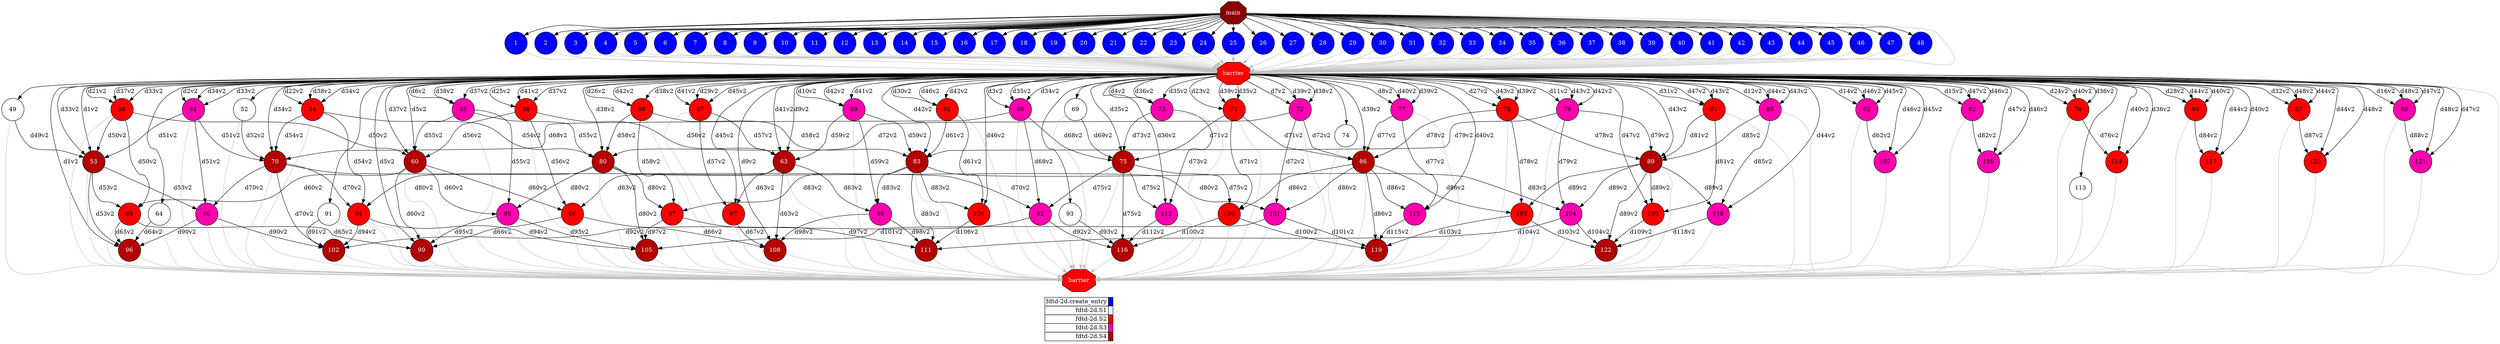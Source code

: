 digraph {
  rankdir=TB;
  labeljust="l";
  compound= true;
  subgraph dependence_graph {
    ranksep=0.20;
    node[height=0.75];

Synchro0[label="main", shape=octagon, style=filled fillcolor="#8B0000" fontcolor="#FFFFFF"];
1[shape=circle, style=filled fillcolor="#0000ff" fontcolor="#ffffff"];
Synchro0 -> 1;
2[shape=circle, style=filled fillcolor="#0000ff" fontcolor="#ffffff"];
Synchro0 -> 2;
3[shape=circle, style=filled fillcolor="#0000ff" fontcolor="#ffffff"];
Synchro0 -> 3;
4[shape=circle, style=filled fillcolor="#0000ff" fontcolor="#ffffff"];
Synchro0 -> 4;
5[shape=circle, style=filled fillcolor="#0000ff" fontcolor="#ffffff"];
Synchro0 -> 5;
6[shape=circle, style=filled fillcolor="#0000ff" fontcolor="#ffffff"];
Synchro0 -> 6;
7[shape=circle, style=filled fillcolor="#0000ff" fontcolor="#ffffff"];
Synchro0 -> 7;
8[shape=circle, style=filled fillcolor="#0000ff" fontcolor="#ffffff"];
Synchro0 -> 8;
9[shape=circle, style=filled fillcolor="#0000ff" fontcolor="#ffffff"];
Synchro0 -> 9;
10[shape=circle, style=filled fillcolor="#0000ff" fontcolor="#ffffff"];
Synchro0 -> 10;
11[shape=circle, style=filled fillcolor="#0000ff" fontcolor="#ffffff"];
Synchro0 -> 11;
12[shape=circle, style=filled fillcolor="#0000ff" fontcolor="#ffffff"];
Synchro0 -> 12;
13[shape=circle, style=filled fillcolor="#0000ff" fontcolor="#ffffff"];
Synchro0 -> 13;
14[shape=circle, style=filled fillcolor="#0000ff" fontcolor="#ffffff"];
Synchro0 -> 14;
15[shape=circle, style=filled fillcolor="#0000ff" fontcolor="#ffffff"];
Synchro0 -> 15;
16[shape=circle, style=filled fillcolor="#0000ff" fontcolor="#ffffff"];
Synchro0 -> 16;
17[shape=circle, style=filled fillcolor="#0000ff" fontcolor="#ffffff"];
Synchro0 -> 17;
18[shape=circle, style=filled fillcolor="#0000ff" fontcolor="#ffffff"];
Synchro0 -> 18;
19[shape=circle, style=filled fillcolor="#0000ff" fontcolor="#ffffff"];
Synchro0 -> 19;
20[shape=circle, style=filled fillcolor="#0000ff" fontcolor="#ffffff"];
Synchro0 -> 20;
21[shape=circle, style=filled fillcolor="#0000ff" fontcolor="#ffffff"];
Synchro0 -> 21;
22[shape=circle, style=filled fillcolor="#0000ff" fontcolor="#ffffff"];
Synchro0 -> 22;
23[shape=circle, style=filled fillcolor="#0000ff" fontcolor="#ffffff"];
Synchro0 -> 23;
24[shape=circle, style=filled fillcolor="#0000ff" fontcolor="#ffffff"];
Synchro0 -> 24;
25[shape=circle, style=filled fillcolor="#0000ff" fontcolor="#ffffff"];
Synchro0 -> 25;
26[shape=circle, style=filled fillcolor="#0000ff" fontcolor="#ffffff"];
Synchro0 -> 26;
27[shape=circle, style=filled fillcolor="#0000ff" fontcolor="#ffffff"];
Synchro0 -> 27;
28[shape=circle, style=filled fillcolor="#0000ff" fontcolor="#ffffff"];
Synchro0 -> 28;
29[shape=circle, style=filled fillcolor="#0000ff" fontcolor="#ffffff"];
Synchro0 -> 29;
30[shape=circle, style=filled fillcolor="#0000ff" fontcolor="#ffffff"];
Synchro0 -> 30;
31[shape=circle, style=filled fillcolor="#0000ff" fontcolor="#ffffff"];
Synchro0 -> 31;
32[shape=circle, style=filled fillcolor="#0000ff" fontcolor="#ffffff"];
Synchro0 -> 32;
33[shape=circle, style=filled fillcolor="#0000ff" fontcolor="#ffffff"];
Synchro0 -> 33;
34[shape=circle, style=filled fillcolor="#0000ff" fontcolor="#ffffff"];
Synchro0 -> 34;
35[shape=circle, style=filled fillcolor="#0000ff" fontcolor="#ffffff"];
Synchro0 -> 35;
36[shape=circle, style=filled fillcolor="#0000ff" fontcolor="#ffffff"];
Synchro0 -> 36;
37[shape=circle, style=filled fillcolor="#0000ff" fontcolor="#ffffff"];
Synchro0 -> 37;
38[shape=circle, style=filled fillcolor="#0000ff" fontcolor="#ffffff"];
Synchro0 -> 38;
39[shape=circle, style=filled fillcolor="#0000ff" fontcolor="#ffffff"];
Synchro0 -> 39;
40[shape=circle, style=filled fillcolor="#0000ff" fontcolor="#ffffff"];
Synchro0 -> 40;
41[shape=circle, style=filled fillcolor="#0000ff" fontcolor="#ffffff"];
Synchro0 -> 41;
42[shape=circle, style=filled fillcolor="#0000ff" fontcolor="#ffffff"];
Synchro0 -> 42;
43[shape=circle, style=filled fillcolor="#0000ff" fontcolor="#ffffff"];
Synchro0 -> 43;
44[shape=circle, style=filled fillcolor="#0000ff" fontcolor="#ffffff"];
Synchro0 -> 44;
45[shape=circle, style=filled fillcolor="#0000ff" fontcolor="#ffffff"];
Synchro0 -> 45;
46[shape=circle, style=filled fillcolor="#0000ff" fontcolor="#ffffff"];
Synchro0 -> 46;
47[shape=circle, style=filled fillcolor="#0000ff" fontcolor="#ffffff"];
Synchro0 -> 47;
48[shape=circle, style=filled fillcolor="#0000ff" fontcolor="#ffffff"];
Synchro0 -> 48;
Synchro1[label="barrier", shape=octagon, style=filled fillcolor="#ff0000" fontcolor="#FFFFFF"];
Synchro0 -> Synchro1 [color=grey];
45 -> Synchro1 [color=grey];
46 -> Synchro1 [color=grey];
47 -> Synchro1 [color=grey];
21 -> Synchro1 [color=grey];
39 -> Synchro1 [color=grey];
33 -> Synchro1 [color=grey];
27 -> Synchro1 [color=grey];
36 -> Synchro1 [color=grey];
19 -> Synchro1 [color=grey];
28 -> Synchro1 [color=grey];
10 -> Synchro1 [color=grey];
35 -> Synchro1 [color=grey];
32 -> Synchro1 [color=grey];
41 -> Synchro1 [color=grey];
44 -> Synchro1 [color=grey];
11 -> Synchro1 [color=grey];
15 -> Synchro1 [color=grey];
24 -> Synchro1 [color=grey];
48 -> Synchro1 [color=grey];
5 -> Synchro1 [color=grey];
38 -> Synchro1 [color=grey];
23 -> Synchro1 [color=grey];
30 -> Synchro1 [color=grey];
31 -> Synchro1 [color=grey];
37 -> Synchro1 [color=grey];
18 -> Synchro1 [color=grey];
34 -> Synchro1 [color=grey];
17 -> Synchro1 [color=grey];
25 -> Synchro1 [color=grey];
40 -> Synchro1 [color=grey];
13 -> Synchro1 [color=grey];
7 -> Synchro1 [color=grey];
29 -> Synchro1 [color=grey];
6 -> Synchro1 [color=grey];
20 -> Synchro1 [color=grey];
42 -> Synchro1 [color=grey];
26 -> Synchro1 [color=grey];
4 -> Synchro1 [color=grey];
16 -> Synchro1 [color=grey];
43 -> Synchro1 [color=grey];
2 -> Synchro1 [color=grey];
9 -> Synchro1 [color=grey];
22 -> Synchro1 [color=grey];
12 -> Synchro1 [color=grey];
3 -> Synchro1 [color=grey];
8 -> Synchro1 [color=grey];
14 -> Synchro1 [color=grey];
1 -> Synchro1 [color=grey];
49[shape=circle, style=filled fillcolor="#ffffff" fontcolor="#000000"];
Synchro1 -> 49;
50[shape=circle, style=filled fillcolor="#ff0000" fontcolor="#000000"];
Synchro1 -> 50 [label="d21v2"];
Synchro1 -> 50 [label="d37v2"];
Synchro1 -> 50 [label="d33v2"];
51[shape=circle, style=filled fillcolor="#ff00ae" fontcolor="#000000"];
Synchro1 -> 51 [label="d2v2"];
Synchro1 -> 51 [label="d34v2"];
Synchro1 -> 51 [label="d33v2"];
52[shape=circle, style=filled fillcolor="#ffffff" fontcolor="#000000"];
Synchro1 -> 52;
53[shape=circle, style=filled fillcolor="#b30000" fontcolor="#ffffff"];
Synchro1 -> 53 [label="d33v2"];
51 -> 53 [label="d51v2"];
Synchro1 -> 53 [label="d1v2"];
50 -> 53 [label="d50v2"];
49 -> 53 [label="d49v2"];
54[shape=circle, style=filled fillcolor="#ff0000" fontcolor="#000000"];
Synchro1 -> 54 [label="d22v2"];
Synchro1 -> 54 [label="d38v2"];
Synchro1 -> 54 [label="d34v2"];
55[shape=circle, style=filled fillcolor="#ff00ae" fontcolor="#000000"];
Synchro1 -> 55 [label="d6v2"];
Synchro1 -> 55 [label="d38v2"];
Synchro1 -> 55 [label="d37v2"];
56[shape=circle, style=filled fillcolor="#ff0000" fontcolor="#000000"];
Synchro1 -> 56 [label="d25v2"];
Synchro1 -> 56 [label="d41v2"];
Synchro1 -> 56 [label="d37v2"];
57[shape=circle, style=filled fillcolor="#ff0000" fontcolor="#000000"];
Synchro1 -> 57 [label="d29v2"];
Synchro1 -> 57 [label="d45v2"];
Synchro1 -> 57 [label="d41v2"];
58[shape=circle, style=filled fillcolor="#ff0000" fontcolor="#000000"];
Synchro1 -> 58 [label="d26v2"];
Synchro1 -> 58 [label="d42v2"];
Synchro1 -> 58 [label="d38v2"];
59[shape=circle, style=filled fillcolor="#ff00ae" fontcolor="#000000"];
Synchro1 -> 59 [label="d10v2"];
Synchro1 -> 59 [label="d42v2"];
Synchro1 -> 59 [label="d41v2"];
60[shape=circle, style=filled fillcolor="#b30000" fontcolor="#ffffff"];
Synchro1 -> 60 [label="d37v2"];
55 -> 60 [label="d55v2"];
Synchro1 -> 60 [label="d5v2"];
56 -> 60 [label="d56v2"];
50 -> 60 [label="d50v2"];
61[shape=circle, style=filled fillcolor="#ff0000" fontcolor="#000000"];
Synchro1 -> 61 [label="d30v2"];
Synchro1 -> 61 [label="d46v2"];
Synchro1 -> 61 [label="d42v2"];
62[shape=circle, style=filled fillcolor="#ff00ae" fontcolor="#000000"];
Synchro1 -> 62 [label="d14v2"];
Synchro1 -> 62 [label="d46v2"];
Synchro1 -> 62 [label="d45v2"];
63[shape=circle, style=filled fillcolor="#b30000" fontcolor="#ffffff"];
Synchro1 -> 63 [label="d41v2"];
59 -> 63 [label="d59v2"];
Synchro1 -> 63 [label="d9v2"];
57 -> 63 [label="d57v2"];
56 -> 63 [label="d56v2"];
64[shape=circle, style=filled fillcolor="#ffffff" fontcolor="#000000"];
Synchro1 -> 64;
65[shape=circle, style=filled fillcolor="#ff0000" fontcolor="#000000"];
50 -> 65 [label="d50v2"];
60 -> 65 [label="d60v2"];
53 -> 65 [label="d53v2"];
66[shape=circle, style=filled fillcolor="#ff0000" fontcolor="#000000"];
56 -> 66 [label="d56v2"];
63 -> 66 [label="d63v2"];
60 -> 66 [label="d60v2"];
67[shape=circle, style=filled fillcolor="#ff0000" fontcolor="#000000"];
57 -> 67 [label="d57v2"];
Synchro1 -> 67 [label="d45v2"];
63 -> 67 [label="d63v2"];
68[shape=circle, style=filled fillcolor="#ff00ae" fontcolor="#000000"];
Synchro1 -> 68 [label="d3v2"];
Synchro1 -> 68 [label="d35v2"];
Synchro1 -> 68 [label="d34v2"];
69[shape=circle, style=filled fillcolor="#ffffff" fontcolor="#000000"];
Synchro1 -> 69;
70[shape=circle, style=filled fillcolor="#b30000" fontcolor="#ffffff"];
Synchro1 -> 70 [label="d34v2"];
68 -> 70 [label="d68v2"];
51 -> 70 [label="d51v2"];
54 -> 70 [label="d54v2"];
52 -> 70 [label="d52v2"];
71[shape=circle, style=filled fillcolor="#ff0000" fontcolor="#000000"];
Synchro1 -> 71 [label="d23v2"];
Synchro1 -> 71 [label="d39v2"];
Synchro1 -> 71 [label="d35v2"];
72[shape=circle, style=filled fillcolor="#ff00ae" fontcolor="#000000"];
Synchro1 -> 72 [label="d7v2"];
Synchro1 -> 72 [label="d39v2"];
Synchro1 -> 72 [label="d38v2"];
73[shape=circle, style=filled fillcolor="#ff00ae" fontcolor="#000000"];
Synchro1 -> 73 [label="d4v2"];
Synchro1 -> 73 [label="d36v2"];
Synchro1 -> 73 [label="d35v2"];
74[shape=circle, style=filled fillcolor="#ffffff" fontcolor="#000000"];
Synchro1 -> 74;
75[shape=circle, style=filled fillcolor="#b30000" fontcolor="#ffffff"];
Synchro1 -> 75 [label="d35v2"];
73 -> 75 [label="d73v2"];
68 -> 75 [label="d68v2"];
71 -> 75 [label="d71v2"];
69 -> 75 [label="d69v2"];
76[shape=circle, style=filled fillcolor="#ff0000" fontcolor="#000000"];
Synchro1 -> 76 [label="d24v2"];
Synchro1 -> 76 [label="d40v2"];
Synchro1 -> 76 [label="d36v2"];
77[shape=circle, style=filled fillcolor="#ff00ae" fontcolor="#000000"];
Synchro1 -> 77 [label="d8v2"];
Synchro1 -> 77 [label="d40v2"];
Synchro1 -> 77 [label="d39v2"];
78[shape=circle, style=filled fillcolor="#ff0000" fontcolor="#000000"];
Synchro1 -> 78 [label="d27v2"];
Synchro1 -> 78 [label="d43v2"];
Synchro1 -> 78 [label="d39v2"];
79[shape=circle, style=filled fillcolor="#ff00ae" fontcolor="#000000"];
Synchro1 -> 79 [label="d11v2"];
Synchro1 -> 79 [label="d43v2"];
Synchro1 -> 79 [label="d42v2"];
80[shape=circle, style=filled fillcolor="#b30000" fontcolor="#ffffff"];
Synchro1 -> 80 [label="d38v2"];
72 -> 80 [label="d72v2"];
55 -> 80 [label="d55v2"];
58 -> 80 [label="d58v2"];
54 -> 80 [label="d54v2"];
81[shape=circle, style=filled fillcolor="#ff0000" fontcolor="#000000"];
Synchro1 -> 81 [label="d31v2"];
Synchro1 -> 81 [label="d47v2"];
Synchro1 -> 81 [label="d43v2"];
82[shape=circle, style=filled fillcolor="#ff00ae" fontcolor="#000000"];
Synchro1 -> 82 [label="d15v2"];
Synchro1 -> 82 [label="d47v2"];
Synchro1 -> 82 [label="d46v2"];
83[shape=circle, style=filled fillcolor="#b30000" fontcolor="#ffffff"];
Synchro1 -> 83 [label="d42v2"];
79 -> 83 [label="d79v2"];
59 -> 83 [label="d59v2"];
61 -> 83 [label="d61v2"];
58 -> 83 [label="d58v2"];
84[shape=circle, style=filled fillcolor="#ff0000" fontcolor="#000000"];
Synchro1 -> 84 [label="d28v2"];
Synchro1 -> 84 [label="d44v2"];
Synchro1 -> 84 [label="d40v2"];
85[shape=circle, style=filled fillcolor="#ff00ae" fontcolor="#000000"];
Synchro1 -> 85 [label="d12v2"];
Synchro1 -> 85 [label="d44v2"];
Synchro1 -> 85 [label="d43v2"];
86[shape=circle, style=filled fillcolor="#b30000" fontcolor="#ffffff"];
Synchro1 -> 86 [label="d39v2"];
77 -> 86 [label="d77v2"];
72 -> 86 [label="d72v2"];
78 -> 86 [label="d78v2"];
71 -> 86 [label="d71v2"];
87[shape=circle, style=filled fillcolor="#ff0000" fontcolor="#000000"];
Synchro1 -> 87 [label="d32v2"];
Synchro1 -> 87 [label="d48v2"];
Synchro1 -> 87 [label="d44v2"];
88[shape=circle, style=filled fillcolor="#ff00ae" fontcolor="#000000"];
Synchro1 -> 88 [label="d16v2"];
Synchro1 -> 88 [label="d48v2"];
Synchro1 -> 88 [label="d47v2"];
89[shape=circle, style=filled fillcolor="#b30000" fontcolor="#ffffff"];
Synchro1 -> 89 [label="d43v2"];
85 -> 89 [label="d85v2"];
79 -> 89 [label="d79v2"];
81 -> 89 [label="d81v2"];
78 -> 89 [label="d78v2"];
90[shape=circle, style=filled fillcolor="#ff00ae" fontcolor="#000000"];
51 -> 90 [label="d51v2"];
70 -> 90 [label="d70v2"];
53 -> 90 [label="d53v2"];
91[shape=circle, style=filled fillcolor="#ffffff" fontcolor="#000000"];
Synchro1 -> 91;
92[shape=circle, style=filled fillcolor="#ff00ae" fontcolor="#000000"];
68 -> 92 [label="d68v2"];
75 -> 92 [label="d75v2"];
70 -> 92 [label="d70v2"];
93[shape=circle, style=filled fillcolor="#ffffff" fontcolor="#000000"];
Synchro1 -> 93;
94[shape=circle, style=filled fillcolor="#ff0000" fontcolor="#000000"];
54 -> 94 [label="d54v2"];
80 -> 94 [label="d80v2"];
70 -> 94 [label="d70v2"];
95[shape=circle, style=filled fillcolor="#ff00ae" fontcolor="#000000"];
55 -> 95 [label="d55v2"];
80 -> 95 [label="d80v2"];
60 -> 95 [label="d60v2"];
96[shape=circle, style=filled fillcolor="#b30000" fontcolor="#ffffff"];
53 -> 96 [label="d53v2"];
90 -> 96 [label="d90v2"];
Synchro1 -> 96 [label="d1v2"];
65 -> 96 [label="d65v2"];
64 -> 96 [label="d64v2"];
97[shape=circle, style=filled fillcolor="#ff0000" fontcolor="#000000"];
58 -> 97 [label="d58v2"];
83 -> 97 [label="d83v2"];
80 -> 97 [label="d80v2"];
98[shape=circle, style=filled fillcolor="#ff00ae" fontcolor="#000000"];
59 -> 98 [label="d59v2"];
83 -> 98 [label="d83v2"];
63 -> 98 [label="d63v2"];
99[shape=circle, style=filled fillcolor="#b30000" fontcolor="#ffffff"];
60 -> 99 [label="d60v2"];
95 -> 99 [label="d95v2"];
Synchro1 -> 99 [label="d5v2"];
66 -> 99 [label="d66v2"];
65 -> 99 [label="d65v2"];
100[shape=circle, style=filled fillcolor="#ff0000" fontcolor="#000000"];
71 -> 100 [label="d71v2"];
86 -> 100 [label="d86v2"];
75 -> 100 [label="d75v2"];
101[shape=circle, style=filled fillcolor="#ff00ae" fontcolor="#000000"];
72 -> 101 [label="d72v2"];
86 -> 101 [label="d86v2"];
80 -> 101 [label="d80v2"];
102[shape=circle, style=filled fillcolor="#b30000" fontcolor="#ffffff"];
70 -> 102 [label="d70v2"];
92 -> 102 [label="d92v2"];
90 -> 102 [label="d90v2"];
94 -> 102 [label="d94v2"];
91 -> 102 [label="d91v2"];
103[shape=circle, style=filled fillcolor="#ff0000" fontcolor="#000000"];
78 -> 103 [label="d78v2"];
89 -> 103 [label="d89v2"];
86 -> 103 [label="d86v2"];
104[shape=circle, style=filled fillcolor="#ff00ae" fontcolor="#000000"];
79 -> 104 [label="d79v2"];
89 -> 104 [label="d89v2"];
83 -> 104 [label="d83v2"];
105[shape=circle, style=filled fillcolor="#b30000" fontcolor="#ffffff"];
80 -> 105 [label="d80v2"];
101 -> 105 [label="d101v2"];
95 -> 105 [label="d95v2"];
97 -> 105 [label="d97v2"];
94 -> 105 [label="d94v2"];
106[shape=circle, style=filled fillcolor="#ff0000" fontcolor="#000000"];
61 -> 106 [label="d61v2"];
Synchro1 -> 106 [label="d46v2"];
83 -> 106 [label="d83v2"];
107[shape=circle, style=filled fillcolor="#ff00ae" fontcolor="#000000"];
62 -> 107 [label="d62v2"];
Synchro1 -> 107 [label="d46v2"];
Synchro1 -> 107 [label="d45v2"];
108[shape=circle, style=filled fillcolor="#b30000" fontcolor="#ffffff"];
63 -> 108 [label="d63v2"];
98 -> 108 [label="d98v2"];
Synchro1 -> 108 [label="d9v2"];
67 -> 108 [label="d67v2"];
66 -> 108 [label="d66v2"];
109[shape=circle, style=filled fillcolor="#ff0000" fontcolor="#000000"];
81 -> 109 [label="d81v2"];
Synchro1 -> 109 [label="d47v2"];
89 -> 109 [label="d89v2"];
110[shape=circle, style=filled fillcolor="#ff00ae" fontcolor="#000000"];
82 -> 110 [label="d82v2"];
Synchro1 -> 110 [label="d47v2"];
Synchro1 -> 110 [label="d46v2"];
111[shape=circle, style=filled fillcolor="#b30000" fontcolor="#ffffff"];
83 -> 111 [label="d83v2"];
104 -> 111 [label="d104v2"];
98 -> 111 [label="d98v2"];
106 -> 111 [label="d106v2"];
97 -> 111 [label="d97v2"];
112[shape=circle, style=filled fillcolor="#ff00ae" fontcolor="#000000"];
73 -> 112 [label="d73v2"];
Synchro1 -> 112 [label="d36v2"];
75 -> 112 [label="d75v2"];
113[shape=circle, style=filled fillcolor="#ffffff" fontcolor="#000000"];
Synchro1 -> 113;
114[shape=circle, style=filled fillcolor="#ff0000" fontcolor="#000000"];
76 -> 114 [label="d76v2"];
Synchro1 -> 114 [label="d40v2"];
Synchro1 -> 114 [label="d36v2"];
115[shape=circle, style=filled fillcolor="#ff00ae" fontcolor="#000000"];
77 -> 115 [label="d77v2"];
Synchro1 -> 115 [label="d40v2"];
86 -> 115 [label="d86v2"];
116[shape=circle, style=filled fillcolor="#b30000" fontcolor="#ffffff"];
75 -> 116 [label="d75v2"];
112 -> 116 [label="d112v2"];
92 -> 116 [label="d92v2"];
100 -> 116 [label="d100v2"];
93 -> 116 [label="d93v2"];
117[shape=circle, style=filled fillcolor="#ff0000" fontcolor="#000000"];
84 -> 117 [label="d84v2"];
Synchro1 -> 117 [label="d44v2"];
Synchro1 -> 117 [label="d40v2"];
118[shape=circle, style=filled fillcolor="#ff00ae" fontcolor="#000000"];
85 -> 118 [label="d85v2"];
Synchro1 -> 118 [label="d44v2"];
89 -> 118 [label="d89v2"];
119[shape=circle, style=filled fillcolor="#b30000" fontcolor="#ffffff"];
86 -> 119 [label="d86v2"];
115 -> 119 [label="d115v2"];
101 -> 119 [label="d101v2"];
103 -> 119 [label="d103v2"];
100 -> 119 [label="d100v2"];
120[shape=circle, style=filled fillcolor="#ff0000" fontcolor="#000000"];
87 -> 120 [label="d87v2"];
Synchro1 -> 120 [label="d48v2"];
Synchro1 -> 120 [label="d44v2"];
121[shape=circle, style=filled fillcolor="#ff00ae" fontcolor="#000000"];
88 -> 121 [label="d88v2"];
Synchro1 -> 121 [label="d48v2"];
Synchro1 -> 121 [label="d47v2"];
122[shape=circle, style=filled fillcolor="#b30000" fontcolor="#ffffff"];
89 -> 122 [label="d89v2"];
118 -> 122 [label="d118v2"];
104 -> 122 [label="d104v2"];
109 -> 122 [label="d109v2"];
103 -> 122 [label="d103v2"];
Synchro2[label="barrier", shape=octagon, style=filled fillcolor="#ff0000" fontcolor="#FFFFFF"];
Synchro1 -> Synchro2 [color=grey];
111 -> Synchro2 [color=grey];
73 -> Synchro2 [color=grey];
64 -> Synchro2 [color=grey];
51 -> Synchro2 [color=grey];
52 -> Synchro2 [color=grey];
62 -> Synchro2 [color=grey];
99 -> Synchro2 [color=grey];
117 -> Synchro2 [color=grey];
109 -> Synchro2 [color=grey];
122 -> Synchro2 [color=grey];
103 -> Synchro2 [color=grey];
57 -> Synchro2 [color=grey];
78 -> Synchro2 [color=grey];
108 -> Synchro2 [color=grey];
59 -> Synchro2 [color=grey];
60 -> Synchro2 [color=grey];
106 -> Synchro2 [color=grey];
121 -> Synchro2 [color=grey];
65 -> Synchro2 [color=grey];
79 -> Synchro2 [color=grey];
76 -> Synchro2 [color=grey];
88 -> Synchro2 [color=grey];
115 -> Synchro2 [color=grey];
101 -> Synchro2 [color=grey];
102 -> Synchro2 [color=grey];
54 -> Synchro2 [color=grey];
96 -> Synchro2 [color=grey];
112 -> Synchro2 [color=grey];
97 -> Synchro2 [color=grey];
107 -> Synchro2 [color=grey];
100 -> Synchro2 [color=grey];
72 -> Synchro2 [color=grey];
113 -> Synchro2 [color=grey];
118 -> Synchro2 [color=grey];
90 -> Synchro2 [color=grey];
114 -> Synchro2 [color=grey];
58 -> Synchro2 [color=grey];
87 -> Synchro2 [color=grey];
49 -> Synchro2 [color=grey];
56 -> Synchro2 [color=grey];
83 -> Synchro2 [color=grey];
95 -> Synchro2 [color=grey];
104 -> Synchro2 [color=grey];
71 -> Synchro2 [color=grey];
89 -> Synchro2 [color=grey];
67 -> Synchro2 [color=grey];
74 -> Synchro2 [color=grey];
63 -> Synchro2 [color=grey];
80 -> Synchro2 [color=grey];
81 -> Synchro2 [color=grey];
94 -> Synchro2 [color=grey];
116 -> Synchro2 [color=grey];
53 -> Synchro2 [color=grey];
105 -> Synchro2 [color=grey];
61 -> Synchro2 [color=grey];
69 -> Synchro2 [color=grey];
85 -> Synchro2 [color=grey];
68 -> Synchro2 [color=grey];
98 -> Synchro2 [color=grey];
70 -> Synchro2 [color=grey];
86 -> Synchro2 [color=grey];
75 -> Synchro2 [color=grey];
92 -> Synchro2 [color=grey];
120 -> Synchro2 [color=grey];
110 -> Synchro2 [color=grey];
93 -> Synchro2 [color=grey];
50 -> Synchro2 [color=grey];
66 -> Synchro2 [color=grey];
82 -> Synchro2 [color=grey];
55 -> Synchro2 [color=grey];
91 -> Synchro2 [color=grey];
77 -> Synchro2 [color=grey];
84 -> Synchro2 [color=grey];
119 -> Synchro2 [color=grey];  }
  subgraph legend {
    rank=sink;
    node [shape=plaintext, height=0.75];
    ranksep=0.20;
    label = "Legend";
    key [label=<
      <table border="0" cellpadding="2" cellspacing="0" cellborder="1">
<tr>
<td align="right">fdtd-2d.create_entry</td>
<td bgcolor="#0000ff">&nbsp;</td>
</tr>
<tr>
<td align="right">fdtd-2d.S1</td>
<td bgcolor="#ffffff">&nbsp;</td>
</tr>
<tr>
<td align="right">fdtd-2d.S2</td>
<td bgcolor="#ff0000">&nbsp;</td>
</tr>
<tr>
<td align="right">fdtd-2d.S3</td>
<td bgcolor="#ff00ae">&nbsp;</td>
</tr>
<tr>
<td align="right">fdtd-2d.S4</td>
<td bgcolor="#b30000">&nbsp;</td>
</tr>
      </table>
    >]
  }
}
